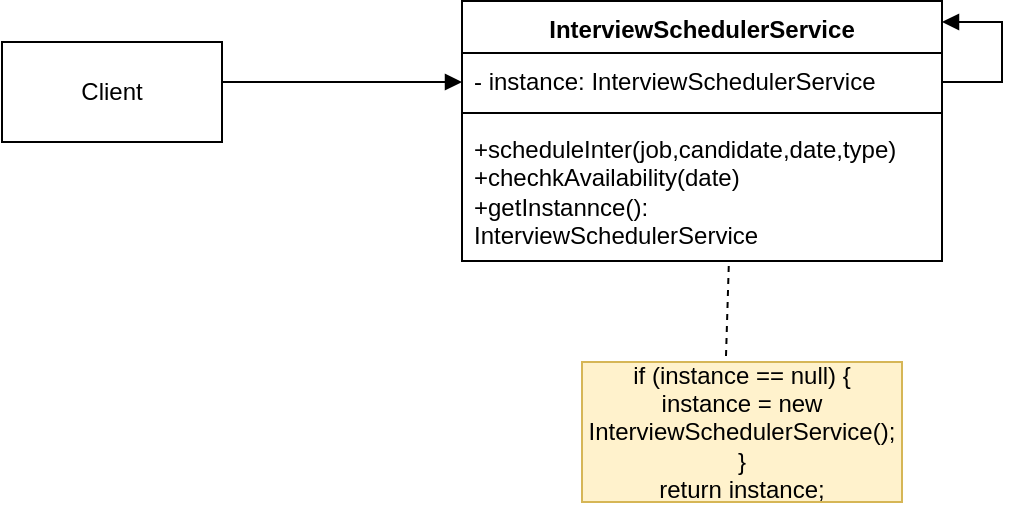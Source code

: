 <mxfile version="26.2.2">
  <diagram name="Page-1" id="929967ad-93f9-6ef4-fab6-5d389245f69c">
    <mxGraphModel dx="858" dy="521" grid="1" gridSize="10" guides="1" tooltips="1" connect="1" arrows="1" fold="1" page="1" pageScale="1.5" pageWidth="1169" pageHeight="826" background="none" math="0" shadow="0">
      <root>
        <mxCell id="0" style=";html=1;" />
        <mxCell id="1" style=";html=1;" parent="0" />
        <mxCell id="doCAmgXHfgimJpQx-e7G-1" value="Client" style="html=1;whiteSpace=wrap;" vertex="1" parent="1">
          <mxGeometry x="70" y="140" width="110" height="50" as="geometry" />
        </mxCell>
        <mxCell id="doCAmgXHfgimJpQx-e7G-2" value="" style="html=1;verticalAlign=bottom;endArrow=block;curved=0;rounded=0;exitX=1;exitY=0.25;exitDx=0;exitDy=0;" edge="1" parent="1">
          <mxGeometry width="80" relative="1" as="geometry">
            <mxPoint x="180" y="160" as="sourcePoint" />
            <mxPoint x="300" y="160" as="targetPoint" />
          </mxGeometry>
        </mxCell>
        <mxCell id="doCAmgXHfgimJpQx-e7G-3" value="InterviewSchedulerService" style="swimlane;fontStyle=1;align=center;verticalAlign=top;childLayout=stackLayout;horizontal=1;startSize=26;horizontalStack=0;resizeParent=1;resizeParentMax=0;resizeLast=0;collapsible=1;marginBottom=0;whiteSpace=wrap;html=1;" vertex="1" parent="1">
          <mxGeometry x="300" y="119.5" width="240" height="130" as="geometry" />
        </mxCell>
        <mxCell id="doCAmgXHfgimJpQx-e7G-4" value="- instance:&amp;nbsp;&lt;span style=&quot;text-align: center;&quot;&gt;InterviewSchedulerService&lt;/span&gt;" style="text;strokeColor=none;fillColor=none;align=left;verticalAlign=top;spacingLeft=4;spacingRight=4;overflow=hidden;rotatable=0;points=[[0,0.5],[1,0.5]];portConstraint=eastwest;whiteSpace=wrap;html=1;" vertex="1" parent="doCAmgXHfgimJpQx-e7G-3">
          <mxGeometry y="26" width="240" height="26" as="geometry" />
        </mxCell>
        <mxCell id="doCAmgXHfgimJpQx-e7G-5" value="" style="line;strokeWidth=1;fillColor=none;align=left;verticalAlign=middle;spacingTop=-1;spacingLeft=3;spacingRight=3;rotatable=0;labelPosition=right;points=[];portConstraint=eastwest;strokeColor=inherit;" vertex="1" parent="doCAmgXHfgimJpQx-e7G-3">
          <mxGeometry y="52" width="240" height="8" as="geometry" />
        </mxCell>
        <mxCell id="doCAmgXHfgimJpQx-e7G-6" value="+scheduleInter(job,candidate,date,type)&lt;div&gt;+chechkAvailability(date)&lt;/div&gt;&lt;div&gt;+getInstannce(): InterviewSchedulerService&lt;/div&gt;" style="text;strokeColor=none;fillColor=none;align=left;verticalAlign=top;spacingLeft=4;spacingRight=4;overflow=hidden;rotatable=0;points=[[0,0.5],[1,0.5]];portConstraint=eastwest;whiteSpace=wrap;html=1;" vertex="1" parent="doCAmgXHfgimJpQx-e7G-3">
          <mxGeometry y="60" width="240" height="70" as="geometry" />
        </mxCell>
        <mxCell id="doCAmgXHfgimJpQx-e7G-8" value="" style="html=1;align=left;spacingLeft=2;endArrow=block;rounded=0;edgeStyle=orthogonalEdgeStyle;curved=0;rounded=0;exitX=1;exitY=0.558;exitDx=0;exitDy=0;exitPerimeter=0;" edge="1" parent="1">
          <mxGeometry relative="1" as="geometry">
            <mxPoint x="540" y="160.008" as="sourcePoint" />
            <Array as="points">
              <mxPoint x="570" y="160" />
              <mxPoint x="570" y="130" />
            </Array>
            <mxPoint x="540" y="130" as="targetPoint" />
          </mxGeometry>
        </mxCell>
        <mxCell id="doCAmgXHfgimJpQx-e7G-9" value="" style="endArrow=none;dashed=1;html=1;rounded=0;entryX=0.556;entryY=1.008;entryDx=0;entryDy=0;entryPerimeter=0;exitX=0.45;exitY=-0.043;exitDx=0;exitDy=0;exitPerimeter=0;" edge="1" parent="1" source="doCAmgXHfgimJpQx-e7G-11" target="doCAmgXHfgimJpQx-e7G-6">
          <mxGeometry width="50" height="50" relative="1" as="geometry">
            <mxPoint x="440" y="310" as="sourcePoint" />
            <mxPoint x="415" y="280" as="targetPoint" />
          </mxGeometry>
        </mxCell>
        <mxCell id="doCAmgXHfgimJpQx-e7G-11" value="&lt;span class=&quot;token&quot; style=&quot;&quot;&gt;if&lt;/span&gt; &lt;span class=&quot;token&quot; style=&quot;&quot;&gt;(&lt;/span&gt;instance &lt;span class=&quot;token&quot; style=&quot;&quot;&gt;==&lt;/span&gt; &lt;span class=&quot;token&quot; style=&quot;&quot;&gt;null&lt;/span&gt;&lt;span class=&quot;token&quot; style=&quot;&quot;&gt;)&lt;/span&gt; &lt;span class=&quot;token&quot; style=&quot;&quot;&gt;{&lt;/span&gt;&lt;br&gt;        instance &lt;span class=&quot;token&quot; style=&quot;&quot;&gt;=&lt;/span&gt; &lt;span class=&quot;token&quot; style=&quot;&quot;&gt;new&lt;/span&gt; &lt;span class=&quot;token&quot; style=&quot;&quot;&gt;InterviewSchedulerService&lt;/span&gt;&lt;span class=&quot;token&quot; style=&quot;&quot;&gt;(&lt;/span&gt;&lt;span class=&quot;token&quot; style=&quot;&quot;&gt;)&lt;/span&gt;&lt;span class=&quot;token&quot; style=&quot;&quot;&gt;;&lt;/span&gt;&lt;br&gt;    &lt;span class=&quot;token&quot; style=&quot;&quot;&gt;}&lt;/span&gt;&lt;br&gt;    &lt;span class=&quot;token&quot; style=&quot;&quot;&gt;return&lt;/span&gt; instance&lt;span class=&quot;token&quot; style=&quot;&quot;&gt;;&lt;/span&gt;" style="rounded=0;whiteSpace=wrap;html=1;align=center;fillColor=#fff2cc;strokeColor=#d6b656;" vertex="1" parent="1">
          <mxGeometry x="360" y="300" width="160" height="70" as="geometry" />
        </mxCell>
      </root>
    </mxGraphModel>
  </diagram>
</mxfile>
